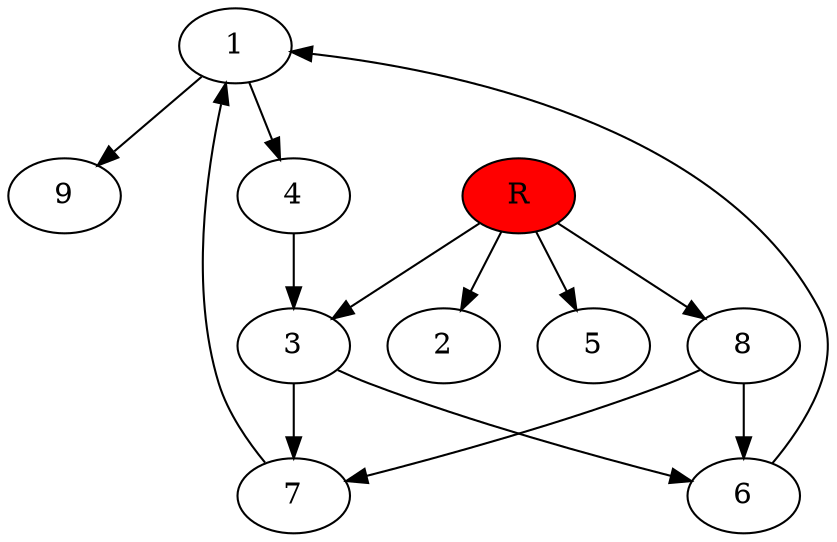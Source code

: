 digraph prb61875 {
	1
	2
	3
	4
	5
	6
	7
	8
	R [fillcolor="#ff0000" style=filled]
	1 -> 4
	1 -> 9
	3 -> 6
	3 -> 7
	4 -> 3
	6 -> 1
	7 -> 1
	8 -> 6
	8 -> 7
	R -> 2
	R -> 3
	R -> 5
	R -> 8
}

